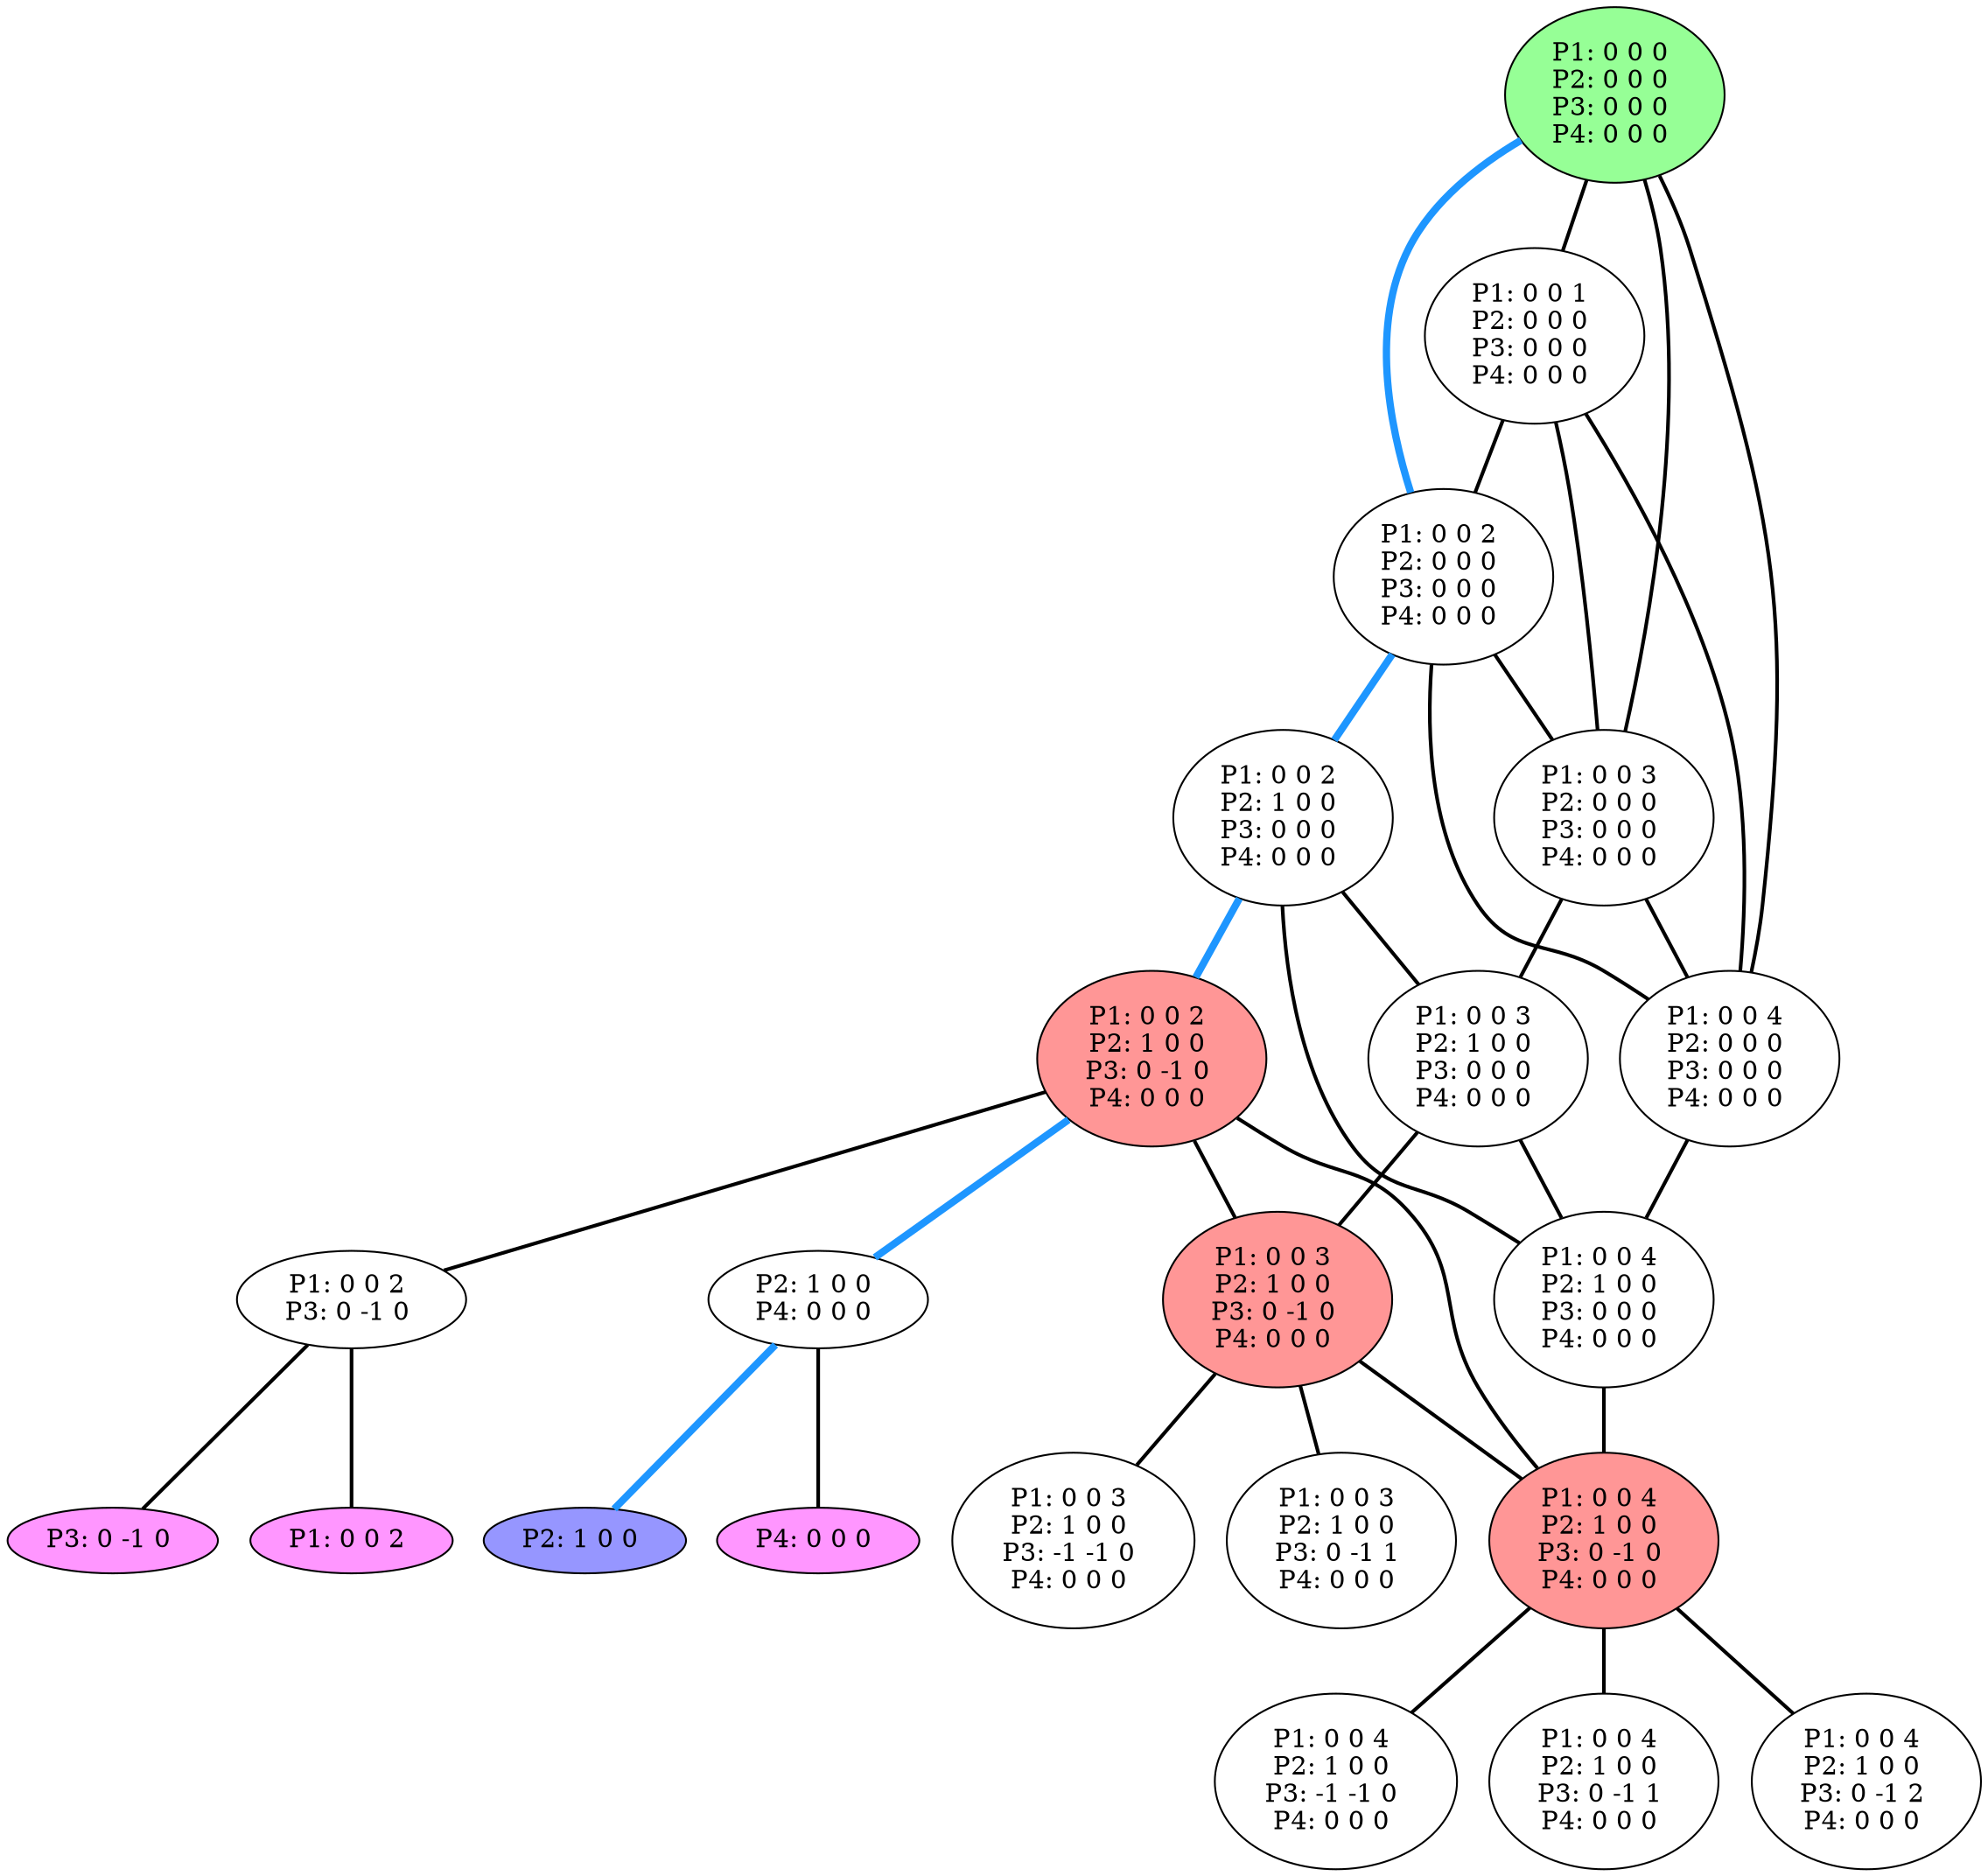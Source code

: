 graph G {
color = "black"
0 [label = "P1: 0 0 0 
P2: 0 0 0 
P3: 0 0 0 
P4: 0 0 0 
",  style="filled", fillcolor = "#96FF96"];
1 [label = "P1: 0 0 1 
P2: 0 0 0 
P3: 0 0 0 
P4: 0 0 0 
"];
2 [label = "P1: 0 0 2 
P2: 0 0 0 
P3: 0 0 0 
P4: 0 0 0 
"];
3 [label = "P1: 0 0 3 
P2: 0 0 0 
P3: 0 0 0 
P4: 0 0 0 
"];
4 [label = "P1: 0 0 4 
P2: 0 0 0 
P3: 0 0 0 
P4: 0 0 0 
"];
5 [label = "P1: 0 0 2 
P2: 1 0 0 
P3: 0 0 0 
P4: 0 0 0 
"];
6 [label = "P1: 0 0 3 
P2: 1 0 0 
P3: 0 0 0 
P4: 0 0 0 
"];
7 [label = "P1: 0 0 4 
P2: 1 0 0 
P3: 0 0 0 
P4: 0 0 0 
"];
8 [label = "P1: 0 0 2 
P2: 1 0 0 
P3: 0 -1 0 
P4: 0 0 0 
",  style="filled", fillcolor = "#FF9696"];
9 [label = "P1: 0 0 3 
P2: 1 0 0 
P3: 0 -1 0 
P4: 0 0 0 
",  style="filled", fillcolor = "#FF9696"];
10 [label = "P1: 0 0 4 
P2: 1 0 0 
P3: 0 -1 0 
P4: 0 0 0 
",  style="filled", fillcolor = "#FF9696"];
11 [label = "P1: 0 0 3 
P2: 1 0 0 
P3: -1 -1 0 
P4: 0 0 0 
"];
12 [label = "P1: 0 0 3 
P2: 1 0 0 
P3: 0 -1 1 
P4: 0 0 0 
"];
13 [label = "P1: 0 0 4 
P2: 1 0 0 
P3: -1 -1 0 
P4: 0 0 0 
"];
14 [label = "P1: 0 0 4 
P2: 1 0 0 
P3: 0 -1 1 
P4: 0 0 0 
"];
15 [label = "P1: 0 0 4 
P2: 1 0 0 
P3: 0 -1 2 
P4: 0 0 0 
"];
16 [label = "P2: 1 0 0 
P4: 0 0 0 
"];
17 [label = "P2: 1 0 0 
", style="filled", fillcolor = "#9696FF"];
18 [label = "P4: 0 0 0 
",  style="filled", fillcolor = "#FF96FF"];
19 [label = "P1: 0 0 2 
P3: 0 -1 0 
"];
20 [label = "P3: 0 -1 0 
",  style="filled", fillcolor = "#FF96FF"];
21 [label = "P1: 0 0 2 
",  style="filled", fillcolor = "#FF96FF"];
edge [style=bold];
0 -- 1 [color=black];
0 -- 2 [color="#1E96FF", penwidth=4.0];
0 -- 3 [color=black];
0 -- 4 [color=black];

1 -- 2 [color=black];
1 -- 3 [color=black];
1 -- 4 [color=black];

2 -- 3 [color=black];
2 -- 4 [color=black];
2 -- 5 [color="#1E96FF", penwidth=4.0];

3 -- 4 [color=black];
3 -- 6 [color=black];

4 -- 7 [color=black];

5 -- 6 [color=black];
5 -- 7 [color=black];
5 -- 8 [color="#1E96FF", penwidth=4.0];

6 -- 7 [color=black];
6 -- 9 [color=black];

7 -- 10 [color=black];

8 -- 9 [color=black];
8 -- 10 [color=black];
8 -- 16 [color="#1E96FF", penwidth=4.0];
8 -- 19 [color=black];

9 -- 10 [color=black];
9 -- 11 [color=black];
9 -- 12 [color=black];

10 -- 13 [color=black];
10 -- 14 [color=black];
10 -- 15 [color=black];






16 -- 18 [color=black];
16 -- 17 [color="#1E96FF", penwidth=4.0];

19 -- 20 [color=black];
19 -- 21 [color=black];

}
